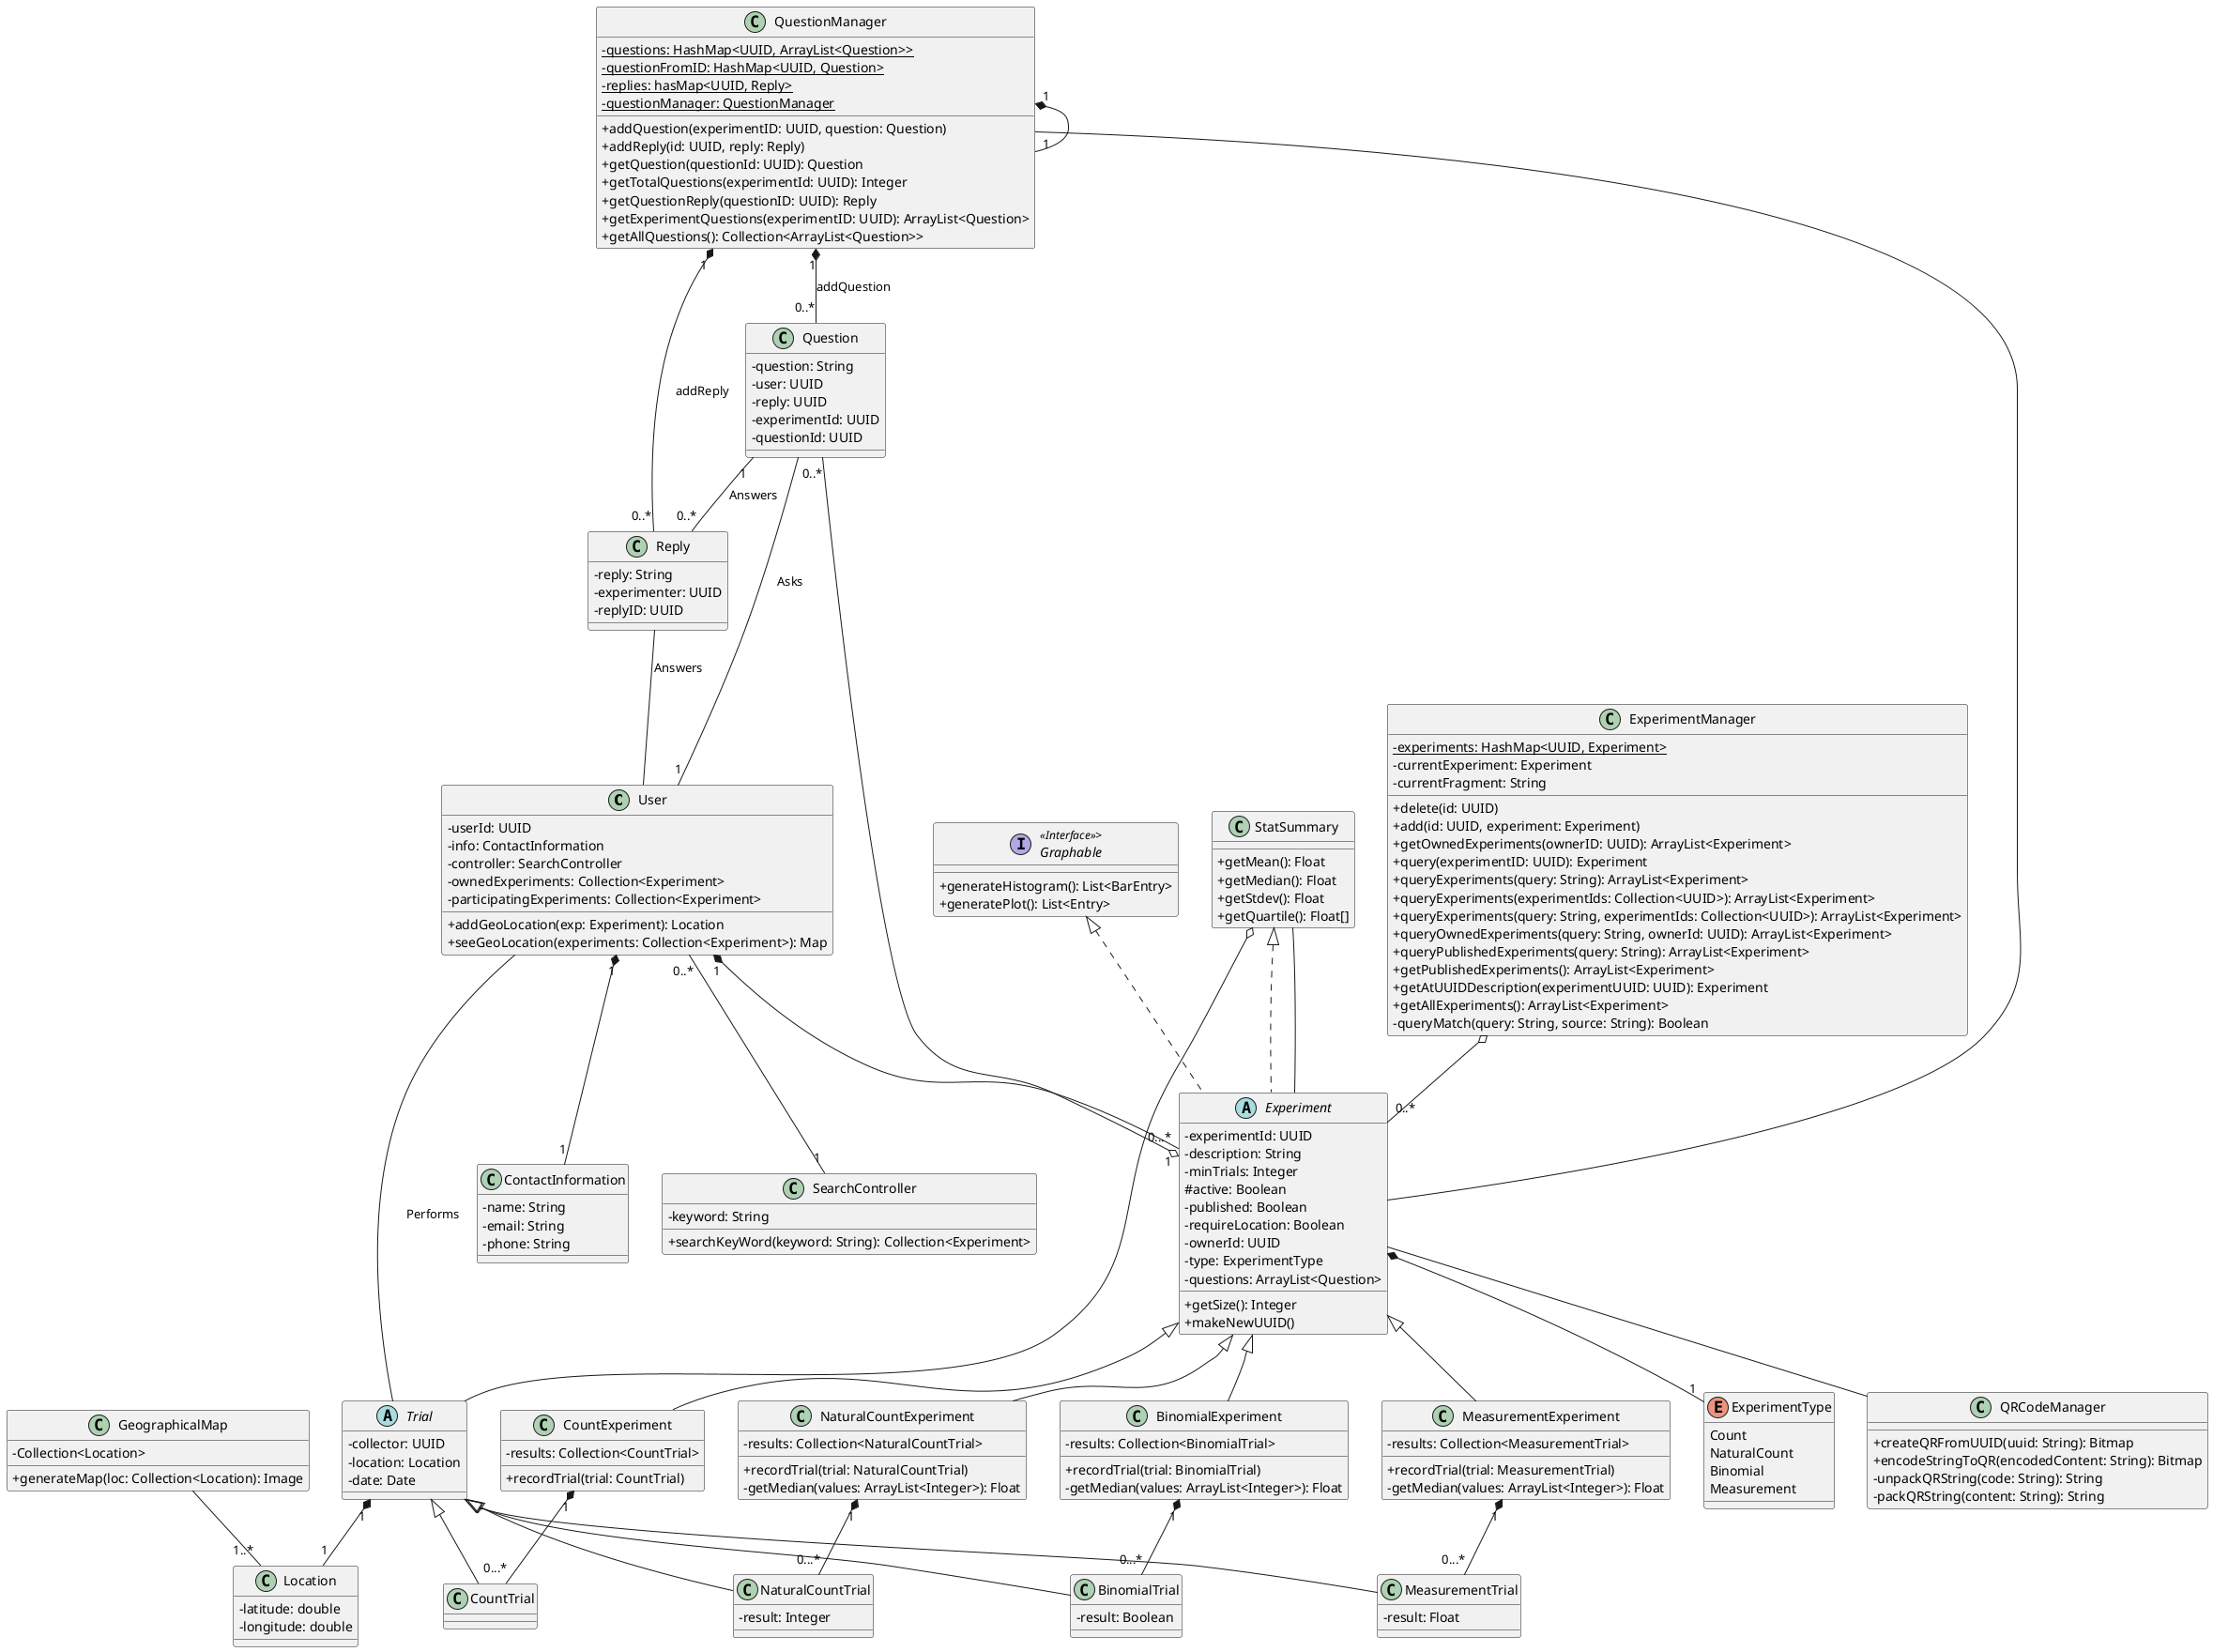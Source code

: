 @startuml UML
skinparam classAttributeIconSize 0

' generic class for an User
' note that experiments will likely be stored by user id instead of by all experiment info
' We could do hasing, but it's probably easier for now (for the UML sake) to represent this as a collection of experiments
class User {
    -userId: UUID
    -info: ContactInformation
    -controller: SearchController
    -ownedExperiments: Collection<Experiment>
    -participatingExperiments: Collection<Experiment>
    +addGeoLocation(exp: Experiment): Location
    +seeGeoLocation(experiments: Collection<Experiment>): Map
}


class ExperimentManager{
   - {static} experiments: HashMap<UUID, Experiment> 
   - currentExperiment: Experiment 
   - currentFragment: String

   + delete(id: UUID)
   + add(id: UUID, experiment: Experiment)
   + getOwnedExperiments(ownerID: UUID): ArrayList<Experiment> 
   + query(experimentID: UUID): Experiment 
   + queryExperiments(query: String): ArrayList<Experiment> 
   + queryExperiments(experimentIds: Collection<UUID>): ArrayList<Experiment>
   + queryExperiments(query: String, experimentIds: Collection<UUID>): ArrayList<Experiment>
   + queryOwnedExperiments(query: String, ownerId: UUID): ArrayList<Experiment>
   + queryPublishedExperiments(query: String): ArrayList<Experiment>
   + getPublishedExperiments(): ArrayList<Experiment>
   + getAtUUIDDescription(experimentUUID: UUID): Experiment
   + getAllExperiments(): ArrayList<Experiment> 
   - queryMatch(query: String, source: String): Boolean
}

ExperimentManager o-- "0..*" Experiment 

class Question {
    -question: String
    -user: UUID
    -reply: UUID
    -experimentId: UUID
    -questionId: UUID
}

Question -- "1" User: Asks
Question "1" -- "0..*" Reply: Answers
Question "0..*" --o "1" Experiment 

' assume that anyone who can reply to a question is a type of User
class Reply {
    -reply: String
    -experimenter: UUID
    -replyID: UUID 
}

Reply -- User: Answers 

class QuestionManager{
    - {static} questions: HashMap<UUID, ArrayList<Question>>
    - {static} questionFromID: HashMap<UUID, Question>
    - {static} replies: hasMap<UUID, Reply>
    - {static} questionManager: QuestionManager 

    + addQuestion(experimentID: UUID, question: Question)
    + addReply(id: UUID, reply: Reply)
    + getQuestion(questionId: UUID): Question 
    + getTotalQuestions(experimentId: UUID): Integer 
    + getQuestionReply(questionID: UUID): Reply 
    + getExperimentQuestions(experimentID: UUID): ArrayList<Question>
    + getAllQuestions(): Collection<ArrayList<Question>>
 
}

QuestionManager "1" *-- "1" QuestionManager
QuestionManager "1" *-- "0..*" Question: addQuestion 
QuestionManager "1" *-- "0..*" Reply: addReply 
QuestionManager -- Experiment 

' allows the experiment to enforce only one trial type
enum ExperimentType {
    Count
    NaturalCount
    Binomial
    Measurement
}

' right now will just look for owner based on their id
' idea: make this 'experimentInfo' and give every type of experiment an experimentInfo instead
' rational: for displaying info and searching we don't need the results, just the info
' both are implemented so whichever we don't use can just be deleted
abstract class Experiment implements StatSummary, Graphable {
    -experimentId: UUID
    -description: String
    -minTrials: Integer
    #active: Boolean
    -published: Boolean
    -requireLocation: Boolean
    ' this is the userId of the owner
    -ownerId: UUID
    -type: ExperimentType
    -questions: ArrayList<Question> 
    +getSize(): Integer 
    +makeNewUUID()
}


Experiment -- QRCodeManager



class CountExperiment extends Experiment {
    -results: Collection<CountTrial>
    +recordTrial(trial: CountTrial)
}

class NaturalCountExperiment extends Experiment {
    -results: Collection<NaturalCountTrial>
    +recordTrial(trial: NaturalCountTrial)
    -getMedian(values: ArrayList<Integer>): Float 
}

class BinomialExperiment extends Experiment {
    -results: Collection<BinomialTrial>
    +recordTrial(trial: BinomialTrial) 
    -getMedian(values: ArrayList<Integer>): Float 
}

class MeasurementExperiment extends Experiment {
    -results: Collection<MeasurementTrial>
    +recordTrial(trial: MeasurementTrial)
    -getMedian(values: ArrayList<Integer>): Float 

}

class StatSummary {
    +getMean(): Float
    +getMedian(): Float
    +getStdev(): Float
    +getQuartile(): Float[]
}

' each trial has a unique QRCodeManager associated with it
abstract class Trial {
    ' just going to user User ID here
    -collector: UUID
    -location: Location
    -date: Date
}

class CountTrial extends Trial {
    ' essentially just a trial but it's own class since other types of trial aren't a count trial
}

' no unsigned ints in java, not sure how to enforce natural numbers only
class NaturalCountTrial extends Trial {
    -result: Integer
}

' will likely specify true = pass, false = fail
class BinomialTrial extends Trial {
    -result: Boolean
}

class MeasurementTrial extends Trial {
    -result: Float
}


class QRCodeManager {
    + createQRFromUUID(uuid: String): Bitmap 
    + encodeStringToQR(encodedContent: String): Bitmap
    -unpackQRString(code: String): String 
    -packQRString(content: String): String 
}

class Location {
  -latitude: double
  -longitude: double
}

class GeographicalMap{
 -Collection<Location>
 +generateMap(loc: Collection<Location): Image
}

GeographicalMap -- "1..*" Location


interface "Graphable" as Graphable <<Interface>>> {
    +generateHistogram(): List<BarEntry>
    +generatePlot(): List<Entry> 
}

class ContactInformation {
    -name: String
    -email: String
    -phone: String
}

class SearchController {
    ' functionality here is searchbar functions required by Java so likely don't need to be specified in UML
    -keyword: String
    +searchKeyWord(keyword: String): Collection<Experiment>
}

User "1" *-- "1" ContactInformation
User "1" *-- "0...*" Experiment


CountExperiment "1" *-- "0...*" CountTrial


NaturalCountExperiment "1" *-- "0...*" NaturalCountTrial

BinomialExperiment "1" *-- "0...*" BinomialTrial

MeasurementExperiment "1" *-- "0...*" MeasurementTrial

User -- Trial: Performs
Trial "1" *-- "1" Location



Experiment *-- "1" ExperimentType


User "0..*" -- "1" SearchController



StatSummary -- Experiment


StatSummary o-- Trial



@enduml